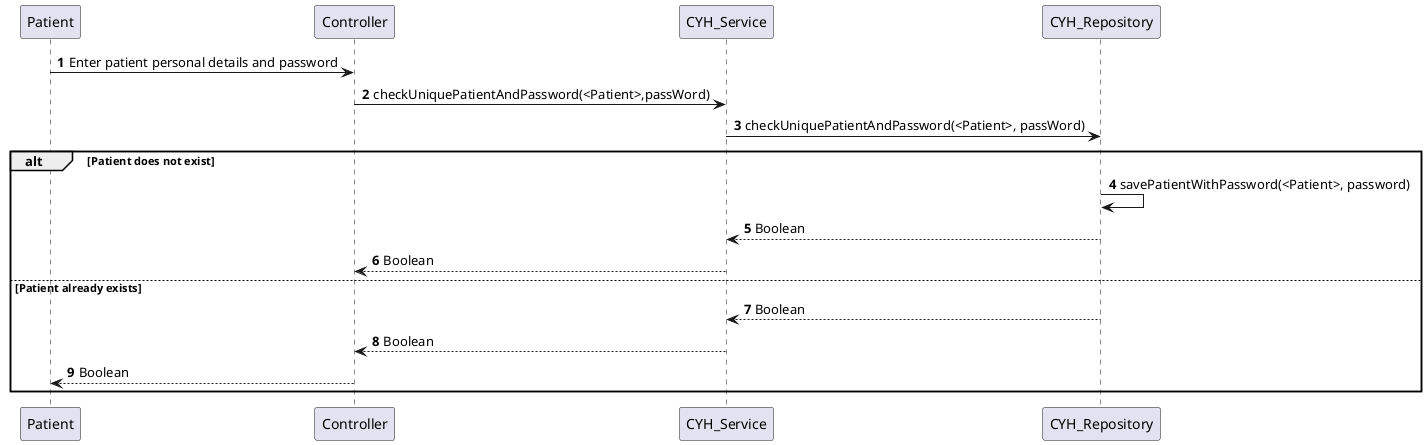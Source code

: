 @startuml
'https://plantuml.com/sequence-diagram

autonumber



Patient -> Controller:Enter patient personal details and password


Controller -> CYH_Service: checkUniquePatientAndPassword(<Patient>,passWord)

CYH_Service -> CYH_Repository: checkUniquePatientAndPassword(<Patient>, passWord)
alt Patient does not exist
CYH_Repository -> CYH_Repository: savePatientWithPassword(<Patient>, password)
CYH_Repository --> CYH_Service: Boolean
CYH_Service --> Controller: Boolean
else Patient already exists
CYH_Repository --> CYH_Service: Boolean
CYH_Service --> Controller: Boolean
Controller --> Patient: Boolean
end

@enduml